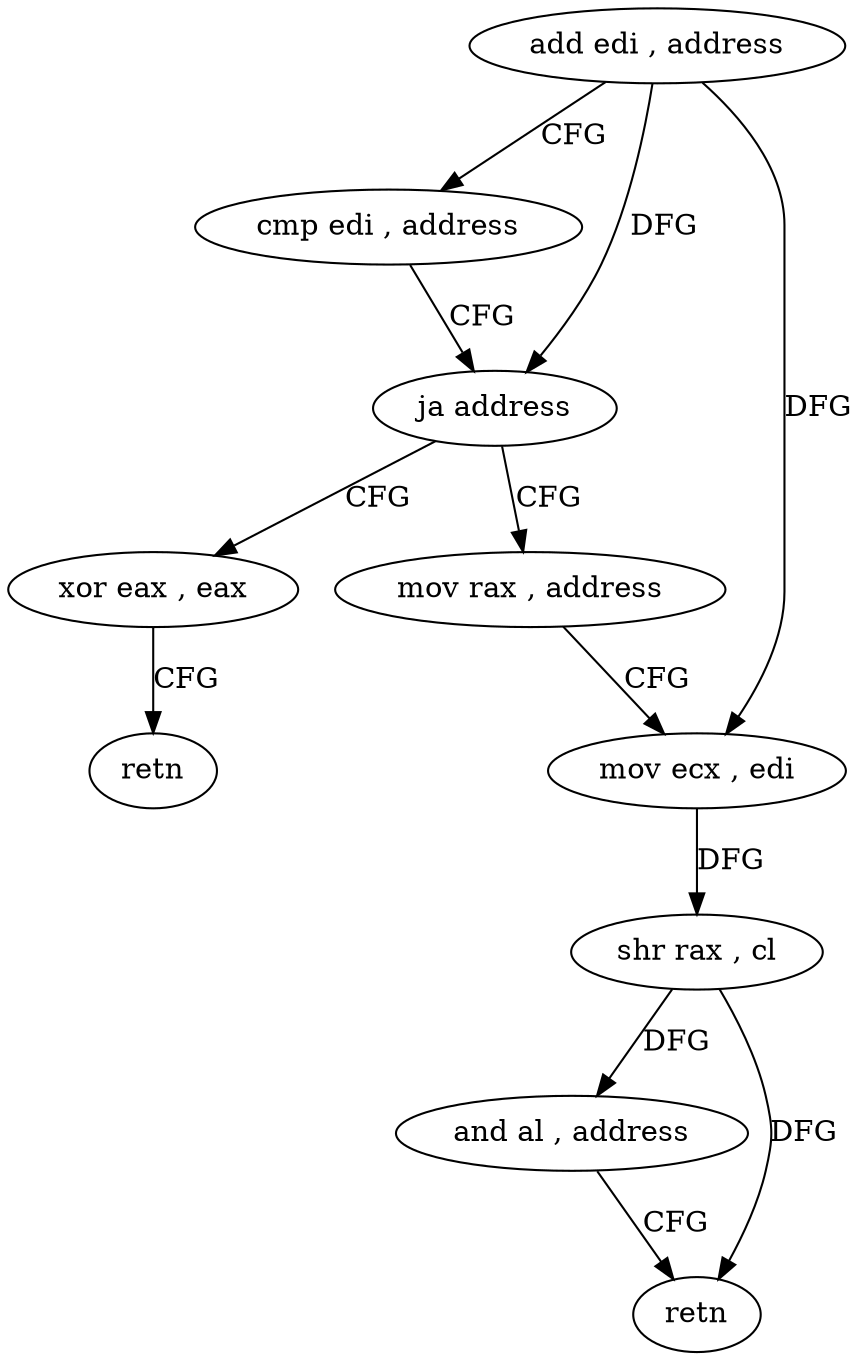 digraph "func" {
"4216672" [label = "add edi , address" ]
"4216675" [label = "cmp edi , address" ]
"4216678" [label = "ja address" ]
"4216698" [label = "xor eax , eax" ]
"4216680" [label = "mov rax , address" ]
"4216700" [label = "retn" ]
"4216690" [label = "mov ecx , edi" ]
"4216692" [label = "shr rax , cl" ]
"4216695" [label = "and al , address" ]
"4216697" [label = "retn" ]
"4216672" -> "4216675" [ label = "CFG" ]
"4216672" -> "4216678" [ label = "DFG" ]
"4216672" -> "4216690" [ label = "DFG" ]
"4216675" -> "4216678" [ label = "CFG" ]
"4216678" -> "4216698" [ label = "CFG" ]
"4216678" -> "4216680" [ label = "CFG" ]
"4216698" -> "4216700" [ label = "CFG" ]
"4216680" -> "4216690" [ label = "CFG" ]
"4216690" -> "4216692" [ label = "DFG" ]
"4216692" -> "4216695" [ label = "DFG" ]
"4216692" -> "4216697" [ label = "DFG" ]
"4216695" -> "4216697" [ label = "CFG" ]
}

